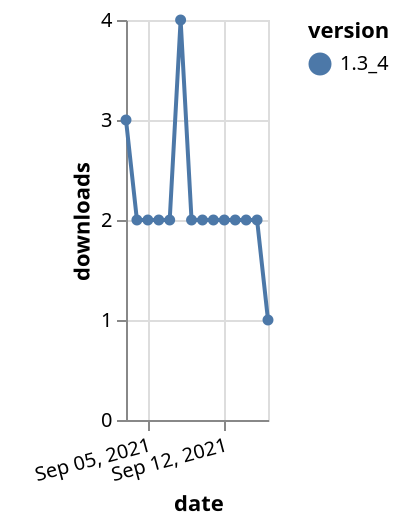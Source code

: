 {"$schema": "https://vega.github.io/schema/vega-lite/v5.json", "description": "A simple bar chart with embedded data.", "data": {"values": [{"date": "2021-09-03", "total": 2923, "delta": 3, "version": "1.3_4"}, {"date": "2021-09-04", "total": 2925, "delta": 2, "version": "1.3_4"}, {"date": "2021-09-05", "total": 2927, "delta": 2, "version": "1.3_4"}, {"date": "2021-09-06", "total": 2929, "delta": 2, "version": "1.3_4"}, {"date": "2021-09-07", "total": 2931, "delta": 2, "version": "1.3_4"}, {"date": "2021-09-08", "total": 2935, "delta": 4, "version": "1.3_4"}, {"date": "2021-09-09", "total": 2937, "delta": 2, "version": "1.3_4"}, {"date": "2021-09-10", "total": 2939, "delta": 2, "version": "1.3_4"}, {"date": "2021-09-11", "total": 2941, "delta": 2, "version": "1.3_4"}, {"date": "2021-09-12", "total": 2943, "delta": 2, "version": "1.3_4"}, {"date": "2021-09-13", "total": 2945, "delta": 2, "version": "1.3_4"}, {"date": "2021-09-14", "total": 2947, "delta": 2, "version": "1.3_4"}, {"date": "2021-09-15", "total": 2949, "delta": 2, "version": "1.3_4"}, {"date": "2021-09-16", "total": 2950, "delta": 1, "version": "1.3_4"}]}, "width": "container", "mark": {"type": "line", "point": {"filled": true}}, "encoding": {"x": {"field": "date", "type": "temporal", "timeUnit": "yearmonthdate", "title": "date", "axis": {"labelAngle": -15}}, "y": {"field": "delta", "type": "quantitative", "title": "downloads"}, "color": {"field": "version", "type": "nominal"}, "tooltip": {"field": "delta"}}}